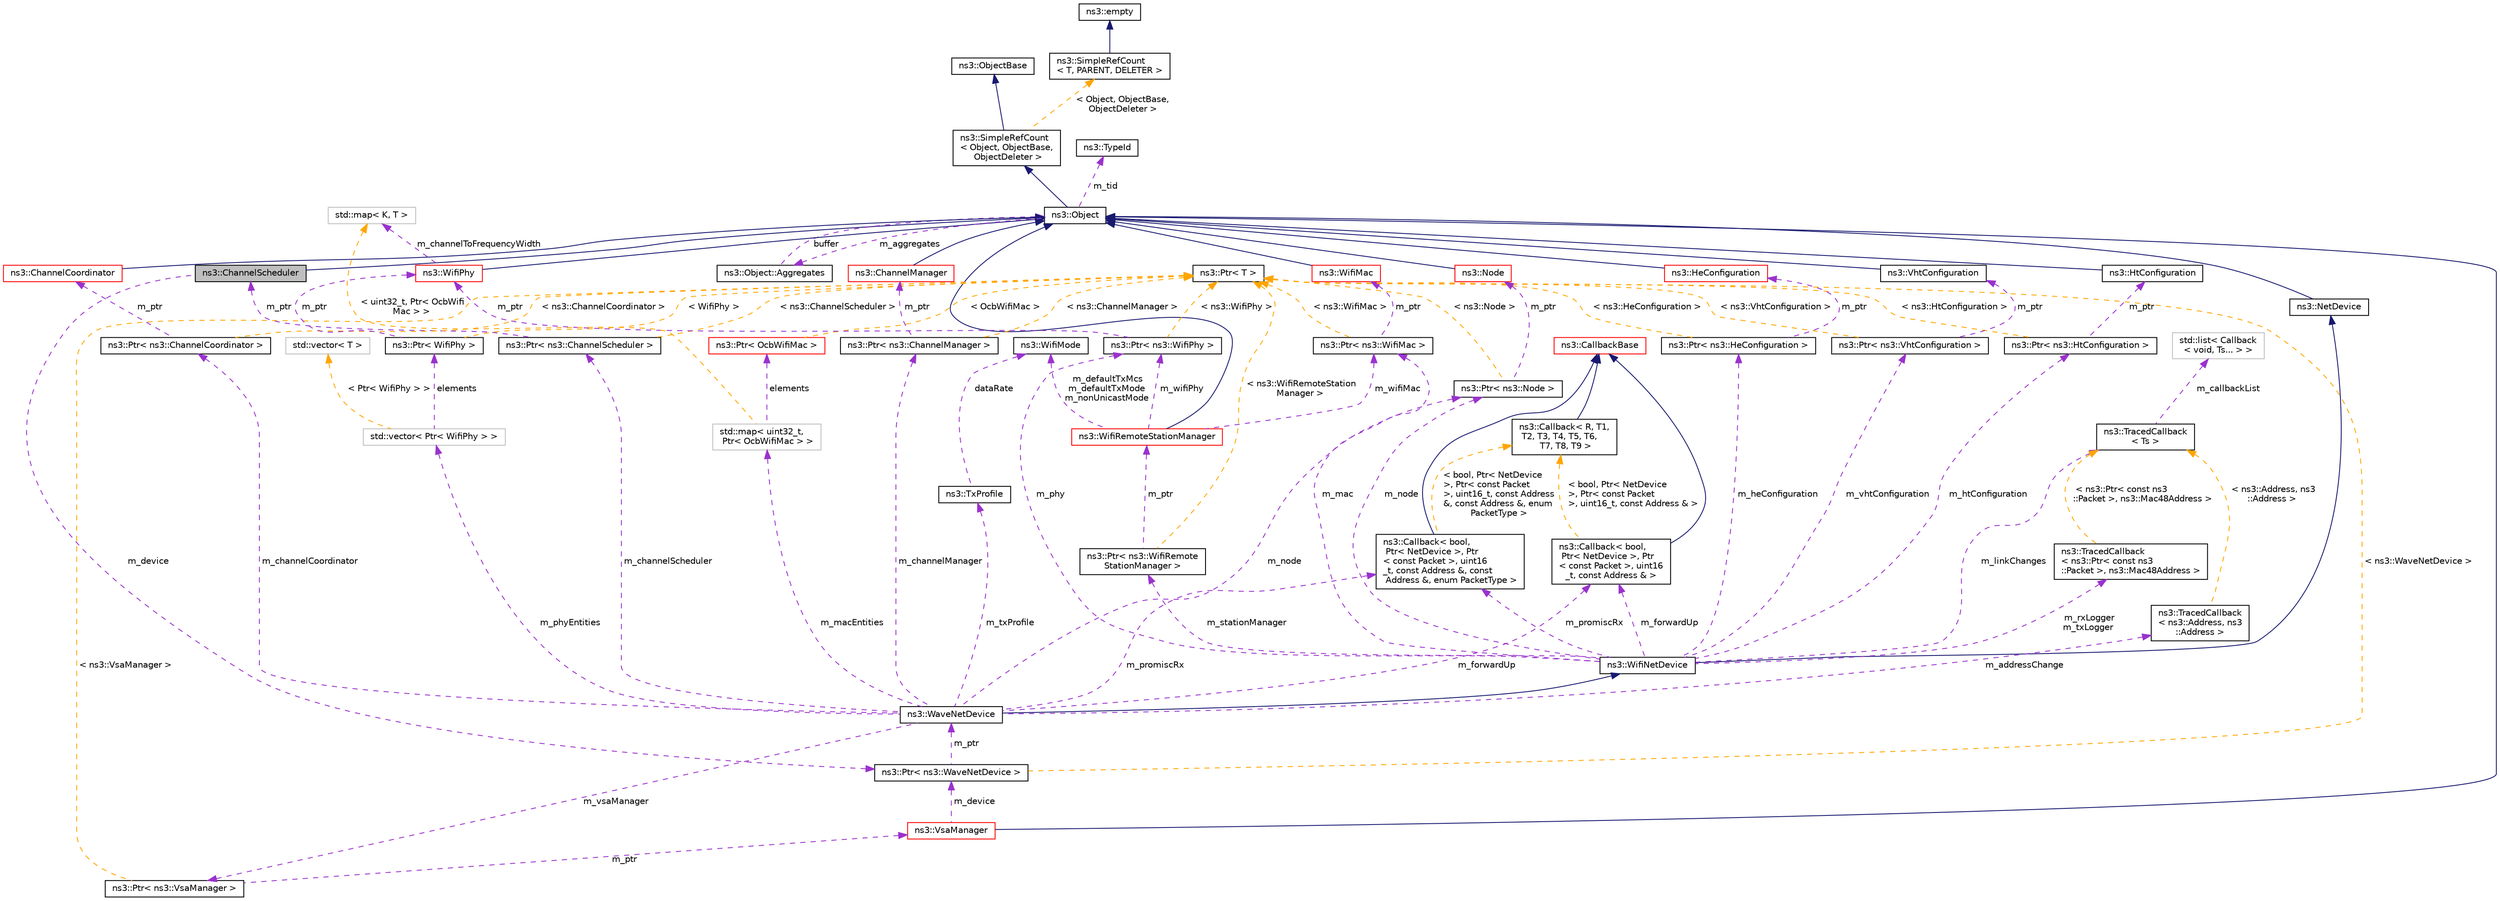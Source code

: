 digraph "ns3::ChannelScheduler"
{
 // LATEX_PDF_SIZE
  edge [fontname="Helvetica",fontsize="10",labelfontname="Helvetica",labelfontsize="10"];
  node [fontname="Helvetica",fontsize="10",shape=record];
  Node1 [label="ns3::ChannelScheduler",height=0.2,width=0.4,color="black", fillcolor="grey75", style="filled", fontcolor="black",tooltip="This class will assign channel access for requests from higher layers."];
  Node2 -> Node1 [dir="back",color="midnightblue",fontsize="10",style="solid",fontname="Helvetica"];
  Node2 [label="ns3::Object",height=0.2,width=0.4,color="black", fillcolor="white", style="filled",URL="$classns3_1_1_object.html",tooltip="A base class which provides memory management and object aggregation."];
  Node3 -> Node2 [dir="back",color="midnightblue",fontsize="10",style="solid",fontname="Helvetica"];
  Node3 [label="ns3::SimpleRefCount\l\< Object, ObjectBase,\l ObjectDeleter \>",height=0.2,width=0.4,color="black", fillcolor="white", style="filled",URL="$classns3_1_1_simple_ref_count.html",tooltip=" "];
  Node4 -> Node3 [dir="back",color="midnightblue",fontsize="10",style="solid",fontname="Helvetica"];
  Node4 [label="ns3::ObjectBase",height=0.2,width=0.4,color="black", fillcolor="white", style="filled",URL="$classns3_1_1_object_base.html",tooltip="Anchor the ns-3 type and attribute system."];
  Node5 -> Node3 [dir="back",color="orange",fontsize="10",style="dashed",label=" \< Object, ObjectBase,\l ObjectDeleter \>" ,fontname="Helvetica"];
  Node5 [label="ns3::SimpleRefCount\l\< T, PARENT, DELETER \>",height=0.2,width=0.4,color="black", fillcolor="white", style="filled",URL="$classns3_1_1_simple_ref_count.html",tooltip="A template-based reference counting class."];
  Node6 -> Node5 [dir="back",color="midnightblue",fontsize="10",style="solid",fontname="Helvetica"];
  Node6 [label="ns3::empty",height=0.2,width=0.4,color="black", fillcolor="white", style="filled",URL="$classns3_1_1empty.html",tooltip="make Callback use a separate empty type"];
  Node7 -> Node2 [dir="back",color="darkorchid3",fontsize="10",style="dashed",label=" m_tid" ,fontname="Helvetica"];
  Node7 [label="ns3::TypeId",height=0.2,width=0.4,color="black", fillcolor="white", style="filled",URL="$classns3_1_1_type_id.html",tooltip="a unique identifier for an interface."];
  Node8 -> Node2 [dir="back",color="darkorchid3",fontsize="10",style="dashed",label=" m_aggregates" ,fontname="Helvetica"];
  Node8 [label="ns3::Object::Aggregates",height=0.2,width=0.4,color="black", fillcolor="white", style="filled",URL="$structns3_1_1_object_1_1_aggregates.html",tooltip="The list of Objects aggregated to this one."];
  Node2 -> Node8 [dir="back",color="darkorchid3",fontsize="10",style="dashed",label=" buffer" ,fontname="Helvetica"];
  Node9 -> Node1 [dir="back",color="darkorchid3",fontsize="10",style="dashed",label=" m_device" ,fontname="Helvetica"];
  Node9 [label="ns3::Ptr\< ns3::WaveNetDevice \>",height=0.2,width=0.4,color="black", fillcolor="white", style="filled",URL="$classns3_1_1_ptr.html",tooltip=" "];
  Node10 -> Node9 [dir="back",color="darkorchid3",fontsize="10",style="dashed",label=" m_ptr" ,fontname="Helvetica"];
  Node10 [label="ns3::WaveNetDevice",height=0.2,width=0.4,color="black", fillcolor="white", style="filled",URL="$classns3_1_1_wave_net_device.html",tooltip="This class holds together multiple, ns3::WifiPhy, and ns3::OcbWifiMac (including ns3::WifiRemoteStati..."];
  Node11 -> Node10 [dir="back",color="midnightblue",fontsize="10",style="solid",fontname="Helvetica"];
  Node11 [label="ns3::WifiNetDevice",height=0.2,width=0.4,color="black", fillcolor="white", style="filled",URL="$classns3_1_1_wifi_net_device.html",tooltip="Hold together all Wifi-related objects."];
  Node12 -> Node11 [dir="back",color="midnightblue",fontsize="10",style="solid",fontname="Helvetica"];
  Node12 [label="ns3::NetDevice",height=0.2,width=0.4,color="black", fillcolor="white", style="filled",URL="$classns3_1_1_net_device.html",tooltip="Network layer to device interface."];
  Node2 -> Node12 [dir="back",color="midnightblue",fontsize="10",style="solid",fontname="Helvetica"];
  Node13 -> Node11 [dir="back",color="darkorchid3",fontsize="10",style="dashed",label=" m_mac" ,fontname="Helvetica"];
  Node13 [label="ns3::Ptr\< ns3::WifiMac \>",height=0.2,width=0.4,color="black", fillcolor="white", style="filled",URL="$classns3_1_1_ptr.html",tooltip=" "];
  Node14 -> Node13 [dir="back",color="darkorchid3",fontsize="10",style="dashed",label=" m_ptr" ,fontname="Helvetica"];
  Node14 [label="ns3::WifiMac",height=0.2,width=0.4,color="red", fillcolor="white", style="filled",URL="$classns3_1_1_wifi_mac.html",tooltip="base class for all MAC-level wifi objects."];
  Node2 -> Node14 [dir="back",color="midnightblue",fontsize="10",style="solid",fontname="Helvetica"];
  Node23 -> Node13 [dir="back",color="orange",fontsize="10",style="dashed",label=" \< ns3::WifiMac \>" ,fontname="Helvetica"];
  Node23 [label="ns3::Ptr\< T \>",height=0.2,width=0.4,color="black", fillcolor="white", style="filled",URL="$classns3_1_1_ptr.html",tooltip="Smart pointer class similar to boost::intrusive_ptr."];
  Node28 -> Node11 [dir="back",color="darkorchid3",fontsize="10",style="dashed",label=" m_rxLogger\nm_txLogger" ,fontname="Helvetica"];
  Node28 [label="ns3::TracedCallback\l\< ns3::Ptr\< const ns3\l::Packet \>, ns3::Mac48Address \>",height=0.2,width=0.4,color="black", fillcolor="white", style="filled",URL="$classns3_1_1_traced_callback.html",tooltip=" "];
  Node16 -> Node28 [dir="back",color="orange",fontsize="10",style="dashed",label=" \< ns3::Ptr\< const ns3\l::Packet \>, ns3::Mac48Address \>" ,fontname="Helvetica"];
  Node16 [label="ns3::TracedCallback\l\< Ts \>",height=0.2,width=0.4,color="black", fillcolor="white", style="filled",URL="$classns3_1_1_traced_callback.html",tooltip="Forward calls to a chain of Callback."];
  Node17 -> Node16 [dir="back",color="darkorchid3",fontsize="10",style="dashed",label=" m_callbackList" ,fontname="Helvetica"];
  Node17 [label="std::list\< Callback\l\< void, Ts... \> \>",height=0.2,width=0.4,color="grey75", fillcolor="white", style="filled",tooltip=" "];
  Node29 -> Node11 [dir="back",color="darkorchid3",fontsize="10",style="dashed",label=" m_promiscRx" ,fontname="Helvetica"];
  Node29 [label="ns3::Callback\< bool,\l Ptr\< NetDevice \>, Ptr\l\< const Packet \>, uint16\l_t, const Address &, const\l Address &, enum PacketType \>",height=0.2,width=0.4,color="black", fillcolor="white", style="filled",URL="$classns3_1_1_callback.html",tooltip=" "];
  Node19 -> Node29 [dir="back",color="midnightblue",fontsize="10",style="solid",fontname="Helvetica"];
  Node19 [label="ns3::CallbackBase",height=0.2,width=0.4,color="red", fillcolor="white", style="filled",URL="$classns3_1_1_callback_base.html",tooltip="Base class for Callback class."];
  Node24 -> Node29 [dir="back",color="orange",fontsize="10",style="dashed",label=" \< bool, Ptr\< NetDevice\l \>, Ptr\< const Packet\l \>, uint16_t, const Address\l &, const Address &, enum\l PacketType \>" ,fontname="Helvetica"];
  Node24 [label="ns3::Callback\< R, T1,\l T2, T3, T4, T5, T6,\l T7, T8, T9 \>",height=0.2,width=0.4,color="black", fillcolor="white", style="filled",URL="$classns3_1_1_callback.html",tooltip="Callback template class."];
  Node19 -> Node24 [dir="back",color="midnightblue",fontsize="10",style="solid",fontname="Helvetica"];
  Node30 -> Node11 [dir="back",color="darkorchid3",fontsize="10",style="dashed",label=" m_htConfiguration" ,fontname="Helvetica"];
  Node30 [label="ns3::Ptr\< ns3::HtConfiguration \>",height=0.2,width=0.4,color="black", fillcolor="white", style="filled",URL="$classns3_1_1_ptr.html",tooltip=" "];
  Node31 -> Node30 [dir="back",color="darkorchid3",fontsize="10",style="dashed",label=" m_ptr" ,fontname="Helvetica"];
  Node31 [label="ns3::HtConfiguration",height=0.2,width=0.4,color="black", fillcolor="white", style="filled",URL="$classns3_1_1_ht_configuration.html",tooltip="HT configuration."];
  Node2 -> Node31 [dir="back",color="midnightblue",fontsize="10",style="solid",fontname="Helvetica"];
  Node23 -> Node30 [dir="back",color="orange",fontsize="10",style="dashed",label=" \< ns3::HtConfiguration \>" ,fontname="Helvetica"];
  Node32 -> Node11 [dir="back",color="darkorchid3",fontsize="10",style="dashed",label=" m_stationManager" ,fontname="Helvetica"];
  Node32 [label="ns3::Ptr\< ns3::WifiRemote\lStationManager \>",height=0.2,width=0.4,color="black", fillcolor="white", style="filled",URL="$classns3_1_1_ptr.html",tooltip=" "];
  Node33 -> Node32 [dir="back",color="darkorchid3",fontsize="10",style="dashed",label=" m_ptr" ,fontname="Helvetica"];
  Node33 [label="ns3::WifiRemoteStationManager",height=0.2,width=0.4,color="red", fillcolor="white", style="filled",URL="$classns3_1_1_wifi_remote_station_manager.html",tooltip="hold a list of per-remote-station state."];
  Node2 -> Node33 [dir="back",color="midnightblue",fontsize="10",style="solid",fontname="Helvetica"];
  Node13 -> Node33 [dir="back",color="darkorchid3",fontsize="10",style="dashed",label=" m_wifiMac" ,fontname="Helvetica"];
  Node45 -> Node33 [dir="back",color="darkorchid3",fontsize="10",style="dashed",label=" m_defaultTxMcs\nm_defaultTxMode\nm_nonUnicastMode" ,fontname="Helvetica"];
  Node45 [label="ns3::WifiMode",height=0.2,width=0.4,color="black", fillcolor="white", style="filled",URL="$classns3_1_1_wifi_mode.html",tooltip="represent a single transmission mode"];
  Node58 -> Node33 [dir="back",color="darkorchid3",fontsize="10",style="dashed",label=" m_wifiPhy" ,fontname="Helvetica"];
  Node58 [label="ns3::Ptr\< ns3::WifiPhy \>",height=0.2,width=0.4,color="black", fillcolor="white", style="filled",URL="$classns3_1_1_ptr.html",tooltip=" "];
  Node59 -> Node58 [dir="back",color="darkorchid3",fontsize="10",style="dashed",label=" m_ptr" ,fontname="Helvetica"];
  Node59 [label="ns3::WifiPhy",height=0.2,width=0.4,color="red", fillcolor="white", style="filled",URL="$classns3_1_1_wifi_phy.html",tooltip="802.11 PHY layer model"];
  Node2 -> Node59 [dir="back",color="midnightblue",fontsize="10",style="solid",fontname="Helvetica"];
  Node65 -> Node59 [dir="back",color="darkorchid3",fontsize="10",style="dashed",label=" m_channelToFrequencyWidth" ,fontname="Helvetica"];
  Node65 [label="std::map\< K, T \>",height=0.2,width=0.4,color="grey75", fillcolor="white", style="filled",tooltip=" "];
  Node23 -> Node58 [dir="back",color="orange",fontsize="10",style="dashed",label=" \< ns3::WifiPhy \>" ,fontname="Helvetica"];
  Node23 -> Node32 [dir="back",color="orange",fontsize="10",style="dashed",label=" \< ns3::WifiRemoteStation\lManager \>" ,fontname="Helvetica"];
  Node163 -> Node11 [dir="back",color="darkorchid3",fontsize="10",style="dashed",label=" m_node" ,fontname="Helvetica"];
  Node163 [label="ns3::Ptr\< ns3::Node \>",height=0.2,width=0.4,color="black", fillcolor="white", style="filled",URL="$classns3_1_1_ptr.html",tooltip=" "];
  Node164 -> Node163 [dir="back",color="darkorchid3",fontsize="10",style="dashed",label=" m_ptr" ,fontname="Helvetica"];
  Node164 [label="ns3::Node",height=0.2,width=0.4,color="red", fillcolor="white", style="filled",URL="$classns3_1_1_node.html",tooltip="A network Node."];
  Node2 -> Node164 [dir="back",color="midnightblue",fontsize="10",style="solid",fontname="Helvetica"];
  Node23 -> Node163 [dir="back",color="orange",fontsize="10",style="dashed",label=" \< ns3::Node \>" ,fontname="Helvetica"];
  Node16 -> Node11 [dir="back",color="darkorchid3",fontsize="10",style="dashed",label=" m_linkChanges" ,fontname="Helvetica"];
  Node190 -> Node11 [dir="back",color="darkorchid3",fontsize="10",style="dashed",label=" m_forwardUp" ,fontname="Helvetica"];
  Node190 [label="ns3::Callback\< bool,\l Ptr\< NetDevice \>, Ptr\l\< const Packet \>, uint16\l_t, const Address & \>",height=0.2,width=0.4,color="black", fillcolor="white", style="filled",URL="$classns3_1_1_callback.html",tooltip=" "];
  Node19 -> Node190 [dir="back",color="midnightblue",fontsize="10",style="solid",fontname="Helvetica"];
  Node24 -> Node190 [dir="back",color="orange",fontsize="10",style="dashed",label=" \< bool, Ptr\< NetDevice\l \>, Ptr\< const Packet\l \>, uint16_t, const Address & \>" ,fontname="Helvetica"];
  Node191 -> Node11 [dir="back",color="darkorchid3",fontsize="10",style="dashed",label=" m_heConfiguration" ,fontname="Helvetica"];
  Node191 [label="ns3::Ptr\< ns3::HeConfiguration \>",height=0.2,width=0.4,color="black", fillcolor="white", style="filled",URL="$classns3_1_1_ptr.html",tooltip=" "];
  Node192 -> Node191 [dir="back",color="darkorchid3",fontsize="10",style="dashed",label=" m_ptr" ,fontname="Helvetica"];
  Node192 [label="ns3::HeConfiguration",height=0.2,width=0.4,color="red", fillcolor="white", style="filled",URL="$classns3_1_1_he_configuration.html",tooltip="HE configuration."];
  Node2 -> Node192 [dir="back",color="midnightblue",fontsize="10",style="solid",fontname="Helvetica"];
  Node23 -> Node191 [dir="back",color="orange",fontsize="10",style="dashed",label=" \< ns3::HeConfiguration \>" ,fontname="Helvetica"];
  Node58 -> Node11 [dir="back",color="darkorchid3",fontsize="10",style="dashed",label=" m_phy" ,fontname="Helvetica"];
  Node193 -> Node11 [dir="back",color="darkorchid3",fontsize="10",style="dashed",label=" m_vhtConfiguration" ,fontname="Helvetica"];
  Node193 [label="ns3::Ptr\< ns3::VhtConfiguration \>",height=0.2,width=0.4,color="black", fillcolor="white", style="filled",URL="$classns3_1_1_ptr.html",tooltip=" "];
  Node194 -> Node193 [dir="back",color="darkorchid3",fontsize="10",style="dashed",label=" m_ptr" ,fontname="Helvetica"];
  Node194 [label="ns3::VhtConfiguration",height=0.2,width=0.4,color="black", fillcolor="white", style="filled",URL="$classns3_1_1_vht_configuration.html",tooltip="VHT configuration."];
  Node2 -> Node194 [dir="back",color="midnightblue",fontsize="10",style="solid",fontname="Helvetica"];
  Node23 -> Node193 [dir="back",color="orange",fontsize="10",style="dashed",label=" \< ns3::VhtConfiguration \>" ,fontname="Helvetica"];
  Node29 -> Node10 [dir="back",color="darkorchid3",fontsize="10",style="dashed",label=" m_promiscRx" ,fontname="Helvetica"];
  Node195 -> Node10 [dir="back",color="darkorchid3",fontsize="10",style="dashed",label=" m_macEntities" ,fontname="Helvetica"];
  Node195 [label="std::map\< uint32_t,\l Ptr\< OcbWifiMac \> \>",height=0.2,width=0.4,color="grey75", fillcolor="white", style="filled",tooltip=" "];
  Node196 -> Node195 [dir="back",color="darkorchid3",fontsize="10",style="dashed",label=" elements" ,fontname="Helvetica"];
  Node196 [label="ns3::Ptr\< OcbWifiMac \>",height=0.2,width=0.4,color="red", fillcolor="white", style="filled",URL="$classns3_1_1_ptr.html",tooltip=" "];
  Node23 -> Node196 [dir="back",color="orange",fontsize="10",style="dashed",label=" \< OcbWifiMac \>" ,fontname="Helvetica"];
  Node65 -> Node195 [dir="back",color="orange",fontsize="10",style="dashed",label=" \< uint32_t, Ptr\< OcbWifi\lMac \> \>" ,fontname="Helvetica"];
  Node268 -> Node10 [dir="back",color="darkorchid3",fontsize="10",style="dashed",label=" m_phyEntities" ,fontname="Helvetica"];
  Node268 [label="std::vector\< Ptr\< WifiPhy \> \>",height=0.2,width=0.4,color="grey75", fillcolor="white", style="filled",tooltip=" "];
  Node269 -> Node268 [dir="back",color="darkorchid3",fontsize="10",style="dashed",label=" elements" ,fontname="Helvetica"];
  Node269 [label="ns3::Ptr\< WifiPhy \>",height=0.2,width=0.4,color="black", fillcolor="white", style="filled",URL="$classns3_1_1_ptr.html",tooltip=" "];
  Node59 -> Node269 [dir="back",color="darkorchid3",fontsize="10",style="dashed",label=" m_ptr" ,fontname="Helvetica"];
  Node23 -> Node269 [dir="back",color="orange",fontsize="10",style="dashed",label=" \< WifiPhy \>" ,fontname="Helvetica"];
  Node43 -> Node268 [dir="back",color="orange",fontsize="10",style="dashed",label=" \< Ptr\< WifiPhy \> \>" ,fontname="Helvetica"];
  Node43 [label="std::vector\< T \>",height=0.2,width=0.4,color="grey75", fillcolor="white", style="filled",tooltip=" "];
  Node163 -> Node10 [dir="back",color="darkorchid3",fontsize="10",style="dashed",label=" m_node" ,fontname="Helvetica"];
  Node270 -> Node10 [dir="back",color="darkorchid3",fontsize="10",style="dashed",label=" m_channelCoordinator" ,fontname="Helvetica"];
  Node270 [label="ns3::Ptr\< ns3::ChannelCoordinator \>",height=0.2,width=0.4,color="black", fillcolor="white", style="filled",URL="$classns3_1_1_ptr.html",tooltip=" "];
  Node271 -> Node270 [dir="back",color="darkorchid3",fontsize="10",style="dashed",label=" m_ptr" ,fontname="Helvetica"];
  Node271 [label="ns3::ChannelCoordinator",height=0.2,width=0.4,color="red", fillcolor="white", style="filled",URL="$classns3_1_1_channel_coordinator.html",tooltip="ChannelCoordinator deals with channel coordination in data plane (see 1609.4 chapter 5...."];
  Node2 -> Node271 [dir="back",color="midnightblue",fontsize="10",style="solid",fontname="Helvetica"];
  Node23 -> Node270 [dir="back",color="orange",fontsize="10",style="dashed",label=" \< ns3::ChannelCoordinator \>" ,fontname="Helvetica"];
  Node190 -> Node10 [dir="back",color="darkorchid3",fontsize="10",style="dashed",label=" m_forwardUp" ,fontname="Helvetica"];
  Node276 -> Node10 [dir="back",color="darkorchid3",fontsize="10",style="dashed",label=" m_channelManager" ,fontname="Helvetica"];
  Node276 [label="ns3::Ptr\< ns3::ChannelManager \>",height=0.2,width=0.4,color="black", fillcolor="white", style="filled",URL="$classns3_1_1_ptr.html",tooltip=" "];
  Node277 -> Node276 [dir="back",color="darkorchid3",fontsize="10",style="dashed",label=" m_ptr" ,fontname="Helvetica"];
  Node277 [label="ns3::ChannelManager",height=0.2,width=0.4,color="red", fillcolor="white", style="filled",URL="$classns3_1_1_channel_manager.html",tooltip="manage 7 WaveChannels and the tx information such as data rate and txPowerLevel."];
  Node2 -> Node277 [dir="back",color="midnightblue",fontsize="10",style="solid",fontname="Helvetica"];
  Node23 -> Node276 [dir="back",color="orange",fontsize="10",style="dashed",label=" \< ns3::ChannelManager \>" ,fontname="Helvetica"];
  Node280 -> Node10 [dir="back",color="darkorchid3",fontsize="10",style="dashed",label=" m_txProfile" ,fontname="Helvetica"];
  Node280 [label="ns3::TxProfile",height=0.2,width=0.4,color="black", fillcolor="white", style="filled",URL="$structns3_1_1_tx_profile.html",tooltip=" "];
  Node45 -> Node280 [dir="back",color="darkorchid3",fontsize="10",style="dashed",label=" dataRate" ,fontname="Helvetica"];
  Node281 -> Node10 [dir="back",color="darkorchid3",fontsize="10",style="dashed",label=" m_vsaManager" ,fontname="Helvetica"];
  Node281 [label="ns3::Ptr\< ns3::VsaManager \>",height=0.2,width=0.4,color="black", fillcolor="white", style="filled",URL="$classns3_1_1_ptr.html",tooltip=" "];
  Node282 -> Node281 [dir="back",color="darkorchid3",fontsize="10",style="dashed",label=" m_ptr" ,fontname="Helvetica"];
  Node282 [label="ns3::VsaManager",height=0.2,width=0.4,color="red", fillcolor="white", style="filled",URL="$classns3_1_1_vsa_manager.html",tooltip="refer to 1609.4-2010 chapter 6.4 Vendor Specific Action (VSA) frames transmission."];
  Node2 -> Node282 [dir="back",color="midnightblue",fontsize="10",style="solid",fontname="Helvetica"];
  Node9 -> Node282 [dir="back",color="darkorchid3",fontsize="10",style="dashed",label=" m_device" ,fontname="Helvetica"];
  Node23 -> Node281 [dir="back",color="orange",fontsize="10",style="dashed",label=" \< ns3::VsaManager \>" ,fontname="Helvetica"];
  Node287 -> Node10 [dir="back",color="darkorchid3",fontsize="10",style="dashed",label=" m_addressChange" ,fontname="Helvetica"];
  Node287 [label="ns3::TracedCallback\l\< ns3::Address, ns3\l::Address \>",height=0.2,width=0.4,color="black", fillcolor="white", style="filled",URL="$classns3_1_1_traced_callback.html",tooltip=" "];
  Node16 -> Node287 [dir="back",color="orange",fontsize="10",style="dashed",label=" \< ns3::Address, ns3\l::Address \>" ,fontname="Helvetica"];
  Node288 -> Node10 [dir="back",color="darkorchid3",fontsize="10",style="dashed",label=" m_channelScheduler" ,fontname="Helvetica"];
  Node288 [label="ns3::Ptr\< ns3::ChannelScheduler \>",height=0.2,width=0.4,color="black", fillcolor="white", style="filled",URL="$classns3_1_1_ptr.html",tooltip=" "];
  Node1 -> Node288 [dir="back",color="darkorchid3",fontsize="10",style="dashed",label=" m_ptr" ,fontname="Helvetica"];
  Node23 -> Node288 [dir="back",color="orange",fontsize="10",style="dashed",label=" \< ns3::ChannelScheduler \>" ,fontname="Helvetica"];
  Node23 -> Node9 [dir="back",color="orange",fontsize="10",style="dashed",label=" \< ns3::WaveNetDevice \>" ,fontname="Helvetica"];
}
